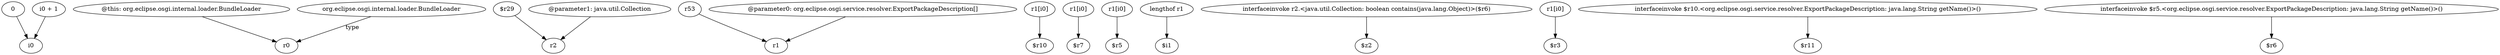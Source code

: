 digraph g {
0[label="0"]
1[label="i0"]
0->1[label=""]
2[label="@this: org.eclipse.osgi.internal.loader.BundleLoader"]
3[label="r0"]
2->3[label=""]
4[label="$r29"]
5[label="r2"]
4->5[label=""]
6[label="org.eclipse.osgi.internal.loader.BundleLoader"]
6->3[label="type"]
7[label="r53"]
8[label="r1"]
7->8[label=""]
9[label="@parameter1: java.util.Collection"]
9->5[label=""]
10[label="r1[i0]"]
11[label="$r10"]
10->11[label=""]
12[label="r1[i0]"]
13[label="$r7"]
12->13[label=""]
14[label="r1[i0]"]
15[label="$r5"]
14->15[label=""]
16[label="i0 + 1"]
16->1[label=""]
17[label="lengthof r1"]
18[label="$i1"]
17->18[label=""]
19[label="@parameter0: org.eclipse.osgi.service.resolver.ExportPackageDescription[]"]
19->8[label=""]
20[label="interfaceinvoke r2.<java.util.Collection: boolean contains(java.lang.Object)>($r6)"]
21[label="$z2"]
20->21[label=""]
22[label="r1[i0]"]
23[label="$r3"]
22->23[label=""]
24[label="interfaceinvoke $r10.<org.eclipse.osgi.service.resolver.ExportPackageDescription: java.lang.String getName()>()"]
25[label="$r11"]
24->25[label=""]
26[label="interfaceinvoke $r5.<org.eclipse.osgi.service.resolver.ExportPackageDescription: java.lang.String getName()>()"]
27[label="$r6"]
26->27[label=""]
}
